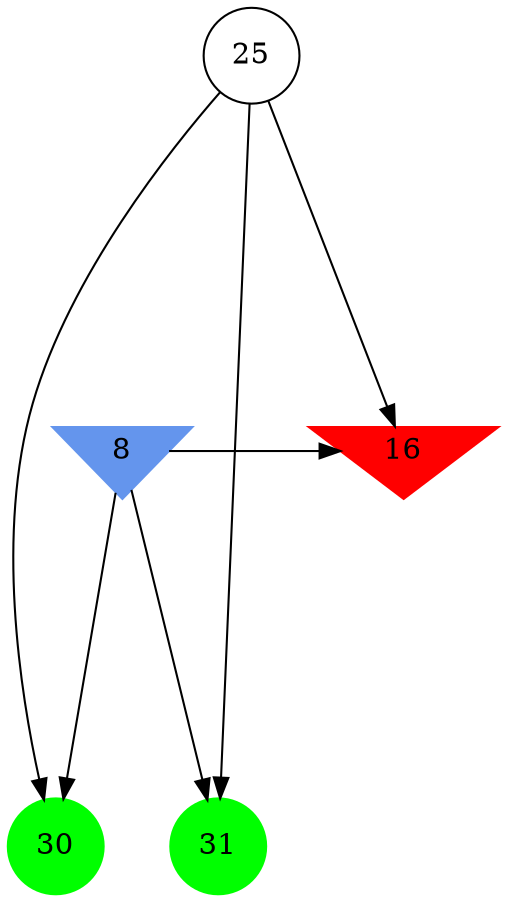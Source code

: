 digraph brain {
	ranksep=2.0;
	8 [shape=invtriangle,style=filled,color=cornflowerblue];
	16 [shape=invtriangle,style=filled,color=red];
	25 [shape=circle,color=black];
	30 [shape=circle,style=filled,color=green];
	31 [shape=circle,style=filled,color=green];
	8	->	30;
	8	->	31;
	8	->	16;
	25	->	30;
	25	->	31;
	25	->	16;
	{ rank=same; 8; 16; }
	{ rank=same; 25; }
	{ rank=same; 30; 31; }
}

